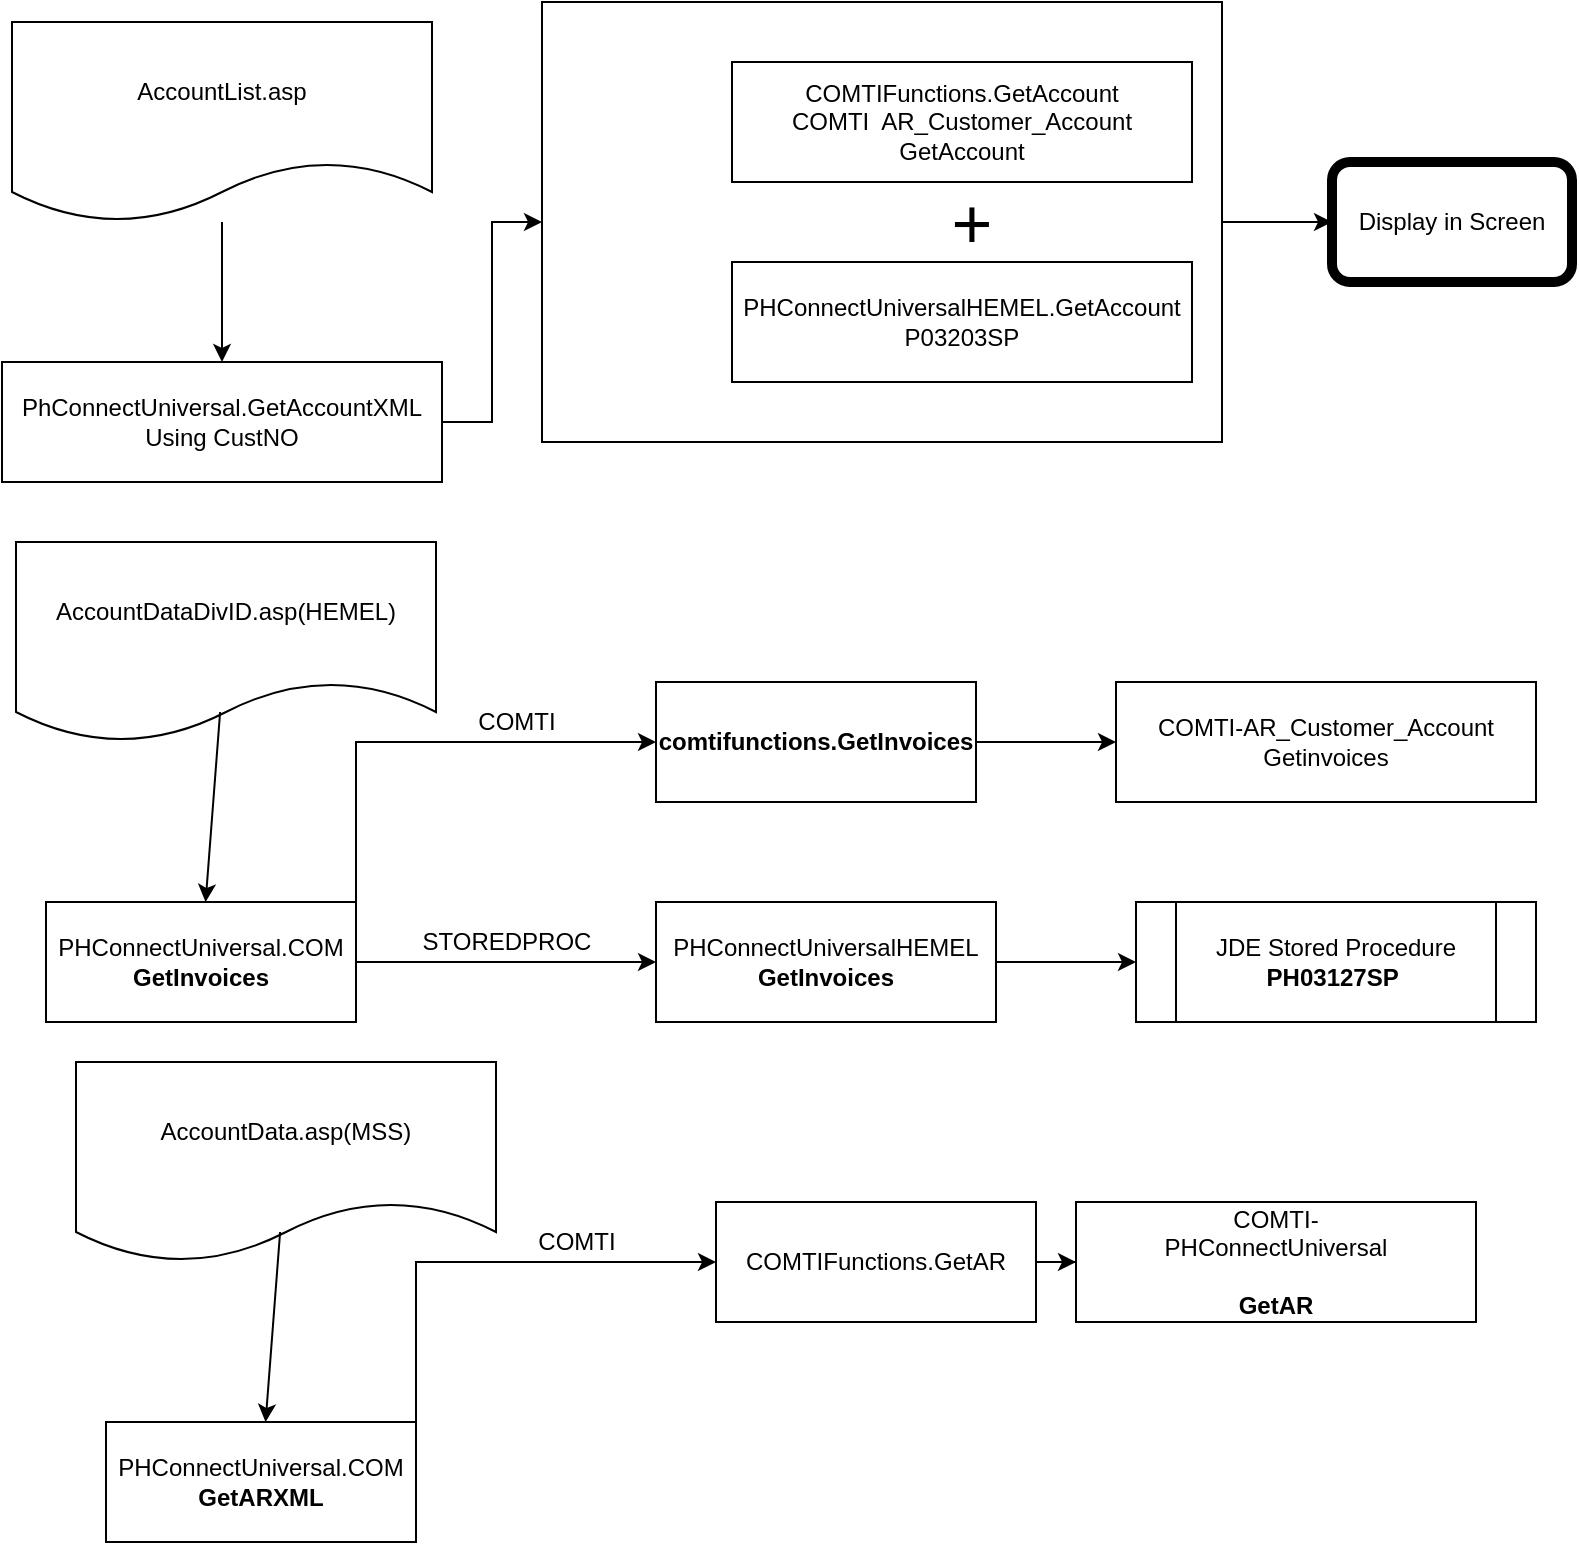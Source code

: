 <mxfile version="13.8.5" type="github">
  <diagram id="XDAy54rnKY6pr1T5lqs-" name="Page-1">
    <mxGraphModel dx="1108" dy="450" grid="1" gridSize="10" guides="1" tooltips="1" connect="1" arrows="1" fold="1" page="1" pageScale="1" pageWidth="850" pageHeight="1100" math="0" shadow="0">
      <root>
        <mxCell id="0" />
        <mxCell id="1" parent="0" />
        <mxCell id="7gb-hQKA5cgf2Fax-7DE-17" value="" style="edgeStyle=orthogonalEdgeStyle;rounded=0;orthogonalLoop=1;jettySize=auto;html=1;" edge="1" parent="1" source="7gb-hQKA5cgf2Fax-7DE-14" target="7gb-hQKA5cgf2Fax-7DE-16">
          <mxGeometry relative="1" as="geometry" />
        </mxCell>
        <mxCell id="7gb-hQKA5cgf2Fax-7DE-14" value="" style="rounded=0;whiteSpace=wrap;html=1;" vertex="1" parent="1">
          <mxGeometry x="303" y="10" width="340" height="220" as="geometry" />
        </mxCell>
        <mxCell id="7putYLGKNxdWu60KOo2l-1" value="AccountDataDivID.asp(HEMEL)" style="shape=document;whiteSpace=wrap;html=1;boundedLbl=1;" parent="1" vertex="1">
          <mxGeometry x="40" y="280" width="210" height="100" as="geometry" />
        </mxCell>
        <mxCell id="7putYLGKNxdWu60KOo2l-8" style="edgeStyle=orthogonalEdgeStyle;rounded=0;orthogonalLoop=1;jettySize=auto;html=1;exitX=1;exitY=0.5;exitDx=0;exitDy=0;entryX=0;entryY=0.5;entryDx=0;entryDy=0;" parent="1" source="7putYLGKNxdWu60KOo2l-4" target="7putYLGKNxdWu60KOo2l-5" edge="1">
          <mxGeometry relative="1" as="geometry" />
        </mxCell>
        <mxCell id="68JDM1jY-A9UBfmqLfwj-3" style="edgeStyle=orthogonalEdgeStyle;rounded=0;orthogonalLoop=1;jettySize=auto;html=1;exitX=1;exitY=0;exitDx=0;exitDy=0;entryX=0;entryY=0.5;entryDx=0;entryDy=0;" parent="1" source="7putYLGKNxdWu60KOo2l-4" target="68JDM1jY-A9UBfmqLfwj-1" edge="1">
          <mxGeometry relative="1" as="geometry" />
        </mxCell>
        <mxCell id="7putYLGKNxdWu60KOo2l-4" value="PHConnectUniversal.COM&lt;br&gt;&lt;b&gt;GetInvoices&lt;/b&gt;" style="rounded=0;whiteSpace=wrap;html=1;" parent="1" vertex="1">
          <mxGeometry x="55" y="460" width="155" height="60" as="geometry" />
        </mxCell>
        <mxCell id="7putYLGKNxdWu60KOo2l-9" style="edgeStyle=orthogonalEdgeStyle;rounded=0;orthogonalLoop=1;jettySize=auto;html=1;exitX=1;exitY=0.5;exitDx=0;exitDy=0;entryX=0;entryY=0.5;entryDx=0;entryDy=0;" parent="1" source="7putYLGKNxdWu60KOo2l-5" target="7putYLGKNxdWu60KOo2l-6" edge="1">
          <mxGeometry relative="1" as="geometry" />
        </mxCell>
        <mxCell id="7putYLGKNxdWu60KOo2l-5" value="PHConnectUniversalHEMEL&lt;br&gt;&lt;b&gt;GetInvoices&lt;/b&gt;" style="rounded=0;whiteSpace=wrap;html=1;" parent="1" vertex="1">
          <mxGeometry x="360" y="460" width="170" height="60" as="geometry" />
        </mxCell>
        <mxCell id="7putYLGKNxdWu60KOo2l-6" value="JDE Stored Procedure&lt;br&gt;&lt;b&gt;PH03127SP&lt;/b&gt;&amp;nbsp;" style="shape=process;whiteSpace=wrap;html=1;backgroundOutline=1;" parent="1" vertex="1">
          <mxGeometry x="600" y="460" width="200" height="60" as="geometry" />
        </mxCell>
        <mxCell id="7putYLGKNxdWu60KOo2l-7" value="" style="endArrow=classic;html=1;exitX=0.486;exitY=0.85;exitDx=0;exitDy=0;exitPerimeter=0;" parent="1" source="7putYLGKNxdWu60KOo2l-1" target="7putYLGKNxdWu60KOo2l-4" edge="1">
          <mxGeometry width="50" height="50" relative="1" as="geometry">
            <mxPoint x="420" y="500" as="sourcePoint" />
            <mxPoint x="470" y="450" as="targetPoint" />
          </mxGeometry>
        </mxCell>
        <mxCell id="7putYLGKNxdWu60KOo2l-14" value="STOREDPROC" style="text;html=1;align=center;verticalAlign=middle;resizable=0;points=[];autosize=1;" parent="1" vertex="1">
          <mxGeometry x="235" y="470" width="100" height="20" as="geometry" />
        </mxCell>
        <mxCell id="68JDM1jY-A9UBfmqLfwj-4" style="edgeStyle=orthogonalEdgeStyle;rounded=0;orthogonalLoop=1;jettySize=auto;html=1;exitX=1;exitY=0.5;exitDx=0;exitDy=0;entryX=0;entryY=0.5;entryDx=0;entryDy=0;" parent="1" source="68JDM1jY-A9UBfmqLfwj-1" target="68JDM1jY-A9UBfmqLfwj-2" edge="1">
          <mxGeometry relative="1" as="geometry" />
        </mxCell>
        <mxCell id="68JDM1jY-A9UBfmqLfwj-1" value="&lt;div&gt;&lt;br&gt;&lt;/div&gt;&lt;div&gt;&lt;b&gt;comtifunctions.GetInvoices&lt;/b&gt;&lt;/div&gt;&lt;div&gt;&lt;br&gt;&lt;/div&gt;" style="rounded=0;whiteSpace=wrap;html=1;" parent="1" vertex="1">
          <mxGeometry x="360" y="350" width="160" height="60" as="geometry" />
        </mxCell>
        <mxCell id="68JDM1jY-A9UBfmqLfwj-2" value="&lt;div&gt;&lt;span&gt;COMTI-AR_Customer_Account&lt;/span&gt;&lt;br&gt;&lt;/div&gt;&lt;div&gt;Getinvoices&lt;/div&gt;" style="rounded=0;whiteSpace=wrap;html=1;" parent="1" vertex="1">
          <mxGeometry x="590" y="350" width="210" height="60" as="geometry" />
        </mxCell>
        <mxCell id="68JDM1jY-A9UBfmqLfwj-5" value="COMTI" style="text;html=1;align=center;verticalAlign=middle;resizable=0;points=[];autosize=1;" parent="1" vertex="1">
          <mxGeometry x="265" y="360" width="50" height="20" as="geometry" />
        </mxCell>
        <mxCell id="7gb-hQKA5cgf2Fax-7DE-11" value="" style="edgeStyle=orthogonalEdgeStyle;rounded=0;orthogonalLoop=1;jettySize=auto;html=1;" edge="1" parent="1" source="7gb-hQKA5cgf2Fax-7DE-1" target="7gb-hQKA5cgf2Fax-7DE-4">
          <mxGeometry relative="1" as="geometry" />
        </mxCell>
        <mxCell id="7gb-hQKA5cgf2Fax-7DE-1" value="AccountList.asp" style="shape=document;whiteSpace=wrap;html=1;boundedLbl=1;" vertex="1" parent="1">
          <mxGeometry x="38" y="20" width="210" height="100" as="geometry" />
        </mxCell>
        <mxCell id="7gb-hQKA5cgf2Fax-7DE-15" value="" style="edgeStyle=orthogonalEdgeStyle;rounded=0;orthogonalLoop=1;jettySize=auto;html=1;" edge="1" parent="1" source="7gb-hQKA5cgf2Fax-7DE-4" target="7gb-hQKA5cgf2Fax-7DE-14">
          <mxGeometry relative="1" as="geometry" />
        </mxCell>
        <mxCell id="7gb-hQKA5cgf2Fax-7DE-4" value="&lt;div&gt;PhConnectUniversal.GetAccountXML&lt;/div&gt;&lt;div&gt;&lt;span&gt;Using CustNO&lt;/span&gt;&lt;br&gt;&lt;/div&gt;" style="rounded=0;whiteSpace=wrap;html=1;" vertex="1" parent="1">
          <mxGeometry x="33" y="190" width="220" height="60" as="geometry" />
        </mxCell>
        <mxCell id="7gb-hQKA5cgf2Fax-7DE-5" value="&lt;div&gt;PHConnectUniversalHEMEL.GetAccount&lt;/div&gt;&lt;div&gt;P03203SP&lt;/div&gt;" style="rounded=0;whiteSpace=wrap;html=1;" vertex="1" parent="1">
          <mxGeometry x="398" y="140" width="230" height="60" as="geometry" />
        </mxCell>
        <mxCell id="7gb-hQKA5cgf2Fax-7DE-7" value="COMTIFunctions.GetAccount&lt;br&gt;COMTI&amp;nbsp; AR_Customer_Account GetAccount" style="rounded=0;whiteSpace=wrap;html=1;" vertex="1" parent="1">
          <mxGeometry x="398" y="40" width="230" height="60" as="geometry" />
        </mxCell>
        <mxCell id="7gb-hQKA5cgf2Fax-7DE-12" value="&lt;font style=&quot;font-size: 35px&quot;&gt;+&lt;/font&gt;" style="text;html=1;strokeColor=none;fillColor=none;align=center;verticalAlign=middle;whiteSpace=wrap;rounded=0;strokeWidth=5;" vertex="1" parent="1">
          <mxGeometry x="498" y="110" width="40" height="20" as="geometry" />
        </mxCell>
        <mxCell id="7gb-hQKA5cgf2Fax-7DE-16" value="Display in Screen" style="rounded=1;whiteSpace=wrap;html=1;strokeWidth=5;" vertex="1" parent="1">
          <mxGeometry x="698" y="90" width="120" height="60" as="geometry" />
        </mxCell>
        <mxCell id="7gb-hQKA5cgf2Fax-7DE-18" value="AccountData.asp(MSS)" style="shape=document;whiteSpace=wrap;html=1;boundedLbl=1;" vertex="1" parent="1">
          <mxGeometry x="70" y="540" width="210" height="100" as="geometry" />
        </mxCell>
        <mxCell id="7gb-hQKA5cgf2Fax-7DE-20" style="edgeStyle=orthogonalEdgeStyle;rounded=0;orthogonalLoop=1;jettySize=auto;html=1;exitX=1;exitY=0;exitDx=0;exitDy=0;entryX=0;entryY=0.5;entryDx=0;entryDy=0;" edge="1" parent="1" source="7gb-hQKA5cgf2Fax-7DE-21" target="7gb-hQKA5cgf2Fax-7DE-25">
          <mxGeometry relative="1" as="geometry" />
        </mxCell>
        <mxCell id="7gb-hQKA5cgf2Fax-7DE-21" value="PHConnectUniversal.COM&lt;br&gt;&lt;b&gt;GetARXML&lt;/b&gt;" style="rounded=0;whiteSpace=wrap;html=1;" vertex="1" parent="1">
          <mxGeometry x="85" y="720" width="155" height="60" as="geometry" />
        </mxCell>
        <mxCell id="7gb-hQKA5cgf2Fax-7DE-23" value="" style="endArrow=classic;html=1;exitX=0.486;exitY=0.85;exitDx=0;exitDy=0;exitPerimeter=0;" edge="1" parent="1" source="7gb-hQKA5cgf2Fax-7DE-18" target="7gb-hQKA5cgf2Fax-7DE-21">
          <mxGeometry width="50" height="50" relative="1" as="geometry">
            <mxPoint x="450" y="760" as="sourcePoint" />
            <mxPoint x="500" y="710" as="targetPoint" />
          </mxGeometry>
        </mxCell>
        <mxCell id="7gb-hQKA5cgf2Fax-7DE-28" value="" style="edgeStyle=orthogonalEdgeStyle;rounded=0;orthogonalLoop=1;jettySize=auto;html=1;" edge="1" parent="1" source="7gb-hQKA5cgf2Fax-7DE-25" target="7gb-hQKA5cgf2Fax-7DE-27">
          <mxGeometry relative="1" as="geometry" />
        </mxCell>
        <mxCell id="7gb-hQKA5cgf2Fax-7DE-25" value="&lt;div&gt;COMTIFunctions.GetAR&lt;br&gt;&lt;/div&gt;" style="rounded=0;whiteSpace=wrap;html=1;" vertex="1" parent="1">
          <mxGeometry x="390" y="610" width="160" height="60" as="geometry" />
        </mxCell>
        <mxCell id="7gb-hQKA5cgf2Fax-7DE-26" value="COMTI" style="text;html=1;align=center;verticalAlign=middle;resizable=0;points=[];autosize=1;" vertex="1" parent="1">
          <mxGeometry x="295" y="620" width="50" height="20" as="geometry" />
        </mxCell>
        <mxCell id="7gb-hQKA5cgf2Fax-7DE-27" value="&lt;div&gt;&lt;span&gt;COMTI-&lt;/span&gt;&lt;/div&gt;PHConnectUniversal&lt;br&gt;&lt;br&gt;&lt;div&gt;&lt;b&gt;GetAR&lt;/b&gt;&lt;/div&gt;" style="rounded=0;whiteSpace=wrap;html=1;" vertex="1" parent="1">
          <mxGeometry x="570" y="610" width="200" height="60" as="geometry" />
        </mxCell>
      </root>
    </mxGraphModel>
  </diagram>
</mxfile>
